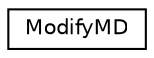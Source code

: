 digraph "Graphical Class Hierarchy"
{
  edge [fontname="Helvetica",fontsize="10",labelfontname="Helvetica",labelfontsize="10"];
  node [fontname="Helvetica",fontsize="10",shape=record];
  rankdir="LR";
  Node0 [label="ModifyMD",height=0.2,width=0.4,color="black", fillcolor="white", style="filled",URL="$d9/d3c/classModifyMD.html"];
}
